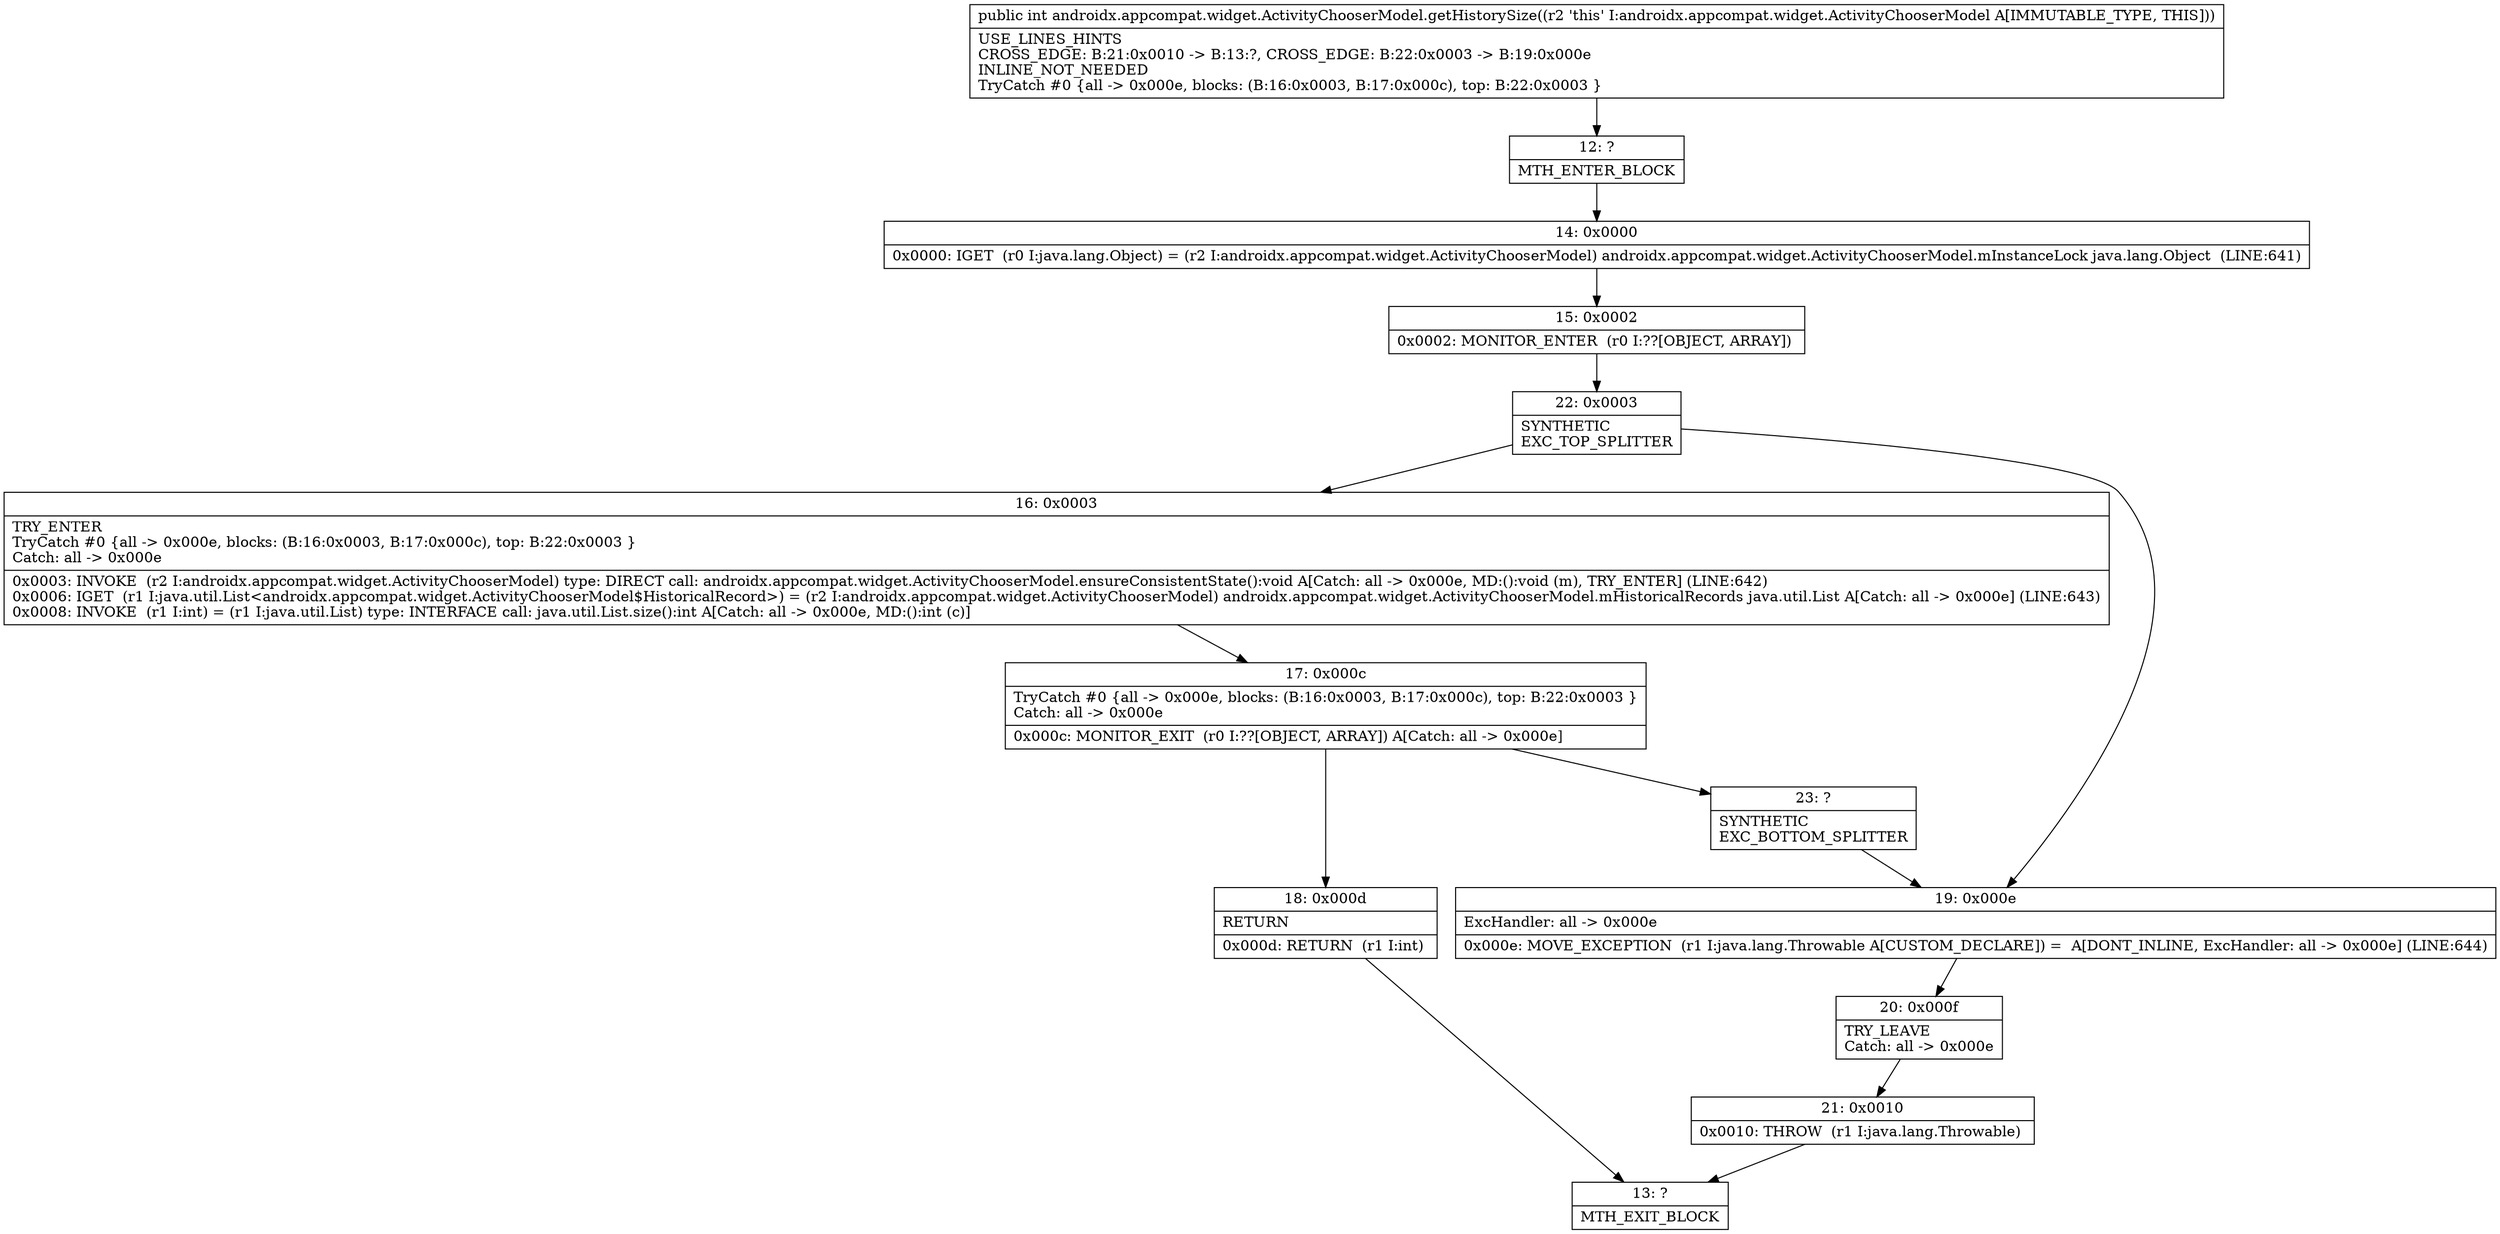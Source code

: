 digraph "CFG forandroidx.appcompat.widget.ActivityChooserModel.getHistorySize()I" {
Node_12 [shape=record,label="{12\:\ ?|MTH_ENTER_BLOCK\l}"];
Node_14 [shape=record,label="{14\:\ 0x0000|0x0000: IGET  (r0 I:java.lang.Object) = (r2 I:androidx.appcompat.widget.ActivityChooserModel) androidx.appcompat.widget.ActivityChooserModel.mInstanceLock java.lang.Object  (LINE:641)\l}"];
Node_15 [shape=record,label="{15\:\ 0x0002|0x0002: MONITOR_ENTER  (r0 I:??[OBJECT, ARRAY]) \l}"];
Node_22 [shape=record,label="{22\:\ 0x0003|SYNTHETIC\lEXC_TOP_SPLITTER\l}"];
Node_16 [shape=record,label="{16\:\ 0x0003|TRY_ENTER\lTryCatch #0 \{all \-\> 0x000e, blocks: (B:16:0x0003, B:17:0x000c), top: B:22:0x0003 \}\lCatch: all \-\> 0x000e\l|0x0003: INVOKE  (r2 I:androidx.appcompat.widget.ActivityChooserModel) type: DIRECT call: androidx.appcompat.widget.ActivityChooserModel.ensureConsistentState():void A[Catch: all \-\> 0x000e, MD:():void (m), TRY_ENTER] (LINE:642)\l0x0006: IGET  (r1 I:java.util.List\<androidx.appcompat.widget.ActivityChooserModel$HistoricalRecord\>) = (r2 I:androidx.appcompat.widget.ActivityChooserModel) androidx.appcompat.widget.ActivityChooserModel.mHistoricalRecords java.util.List A[Catch: all \-\> 0x000e] (LINE:643)\l0x0008: INVOKE  (r1 I:int) = (r1 I:java.util.List) type: INTERFACE call: java.util.List.size():int A[Catch: all \-\> 0x000e, MD:():int (c)]\l}"];
Node_17 [shape=record,label="{17\:\ 0x000c|TryCatch #0 \{all \-\> 0x000e, blocks: (B:16:0x0003, B:17:0x000c), top: B:22:0x0003 \}\lCatch: all \-\> 0x000e\l|0x000c: MONITOR_EXIT  (r0 I:??[OBJECT, ARRAY]) A[Catch: all \-\> 0x000e]\l}"];
Node_18 [shape=record,label="{18\:\ 0x000d|RETURN\l|0x000d: RETURN  (r1 I:int) \l}"];
Node_13 [shape=record,label="{13\:\ ?|MTH_EXIT_BLOCK\l}"];
Node_23 [shape=record,label="{23\:\ ?|SYNTHETIC\lEXC_BOTTOM_SPLITTER\l}"];
Node_19 [shape=record,label="{19\:\ 0x000e|ExcHandler: all \-\> 0x000e\l|0x000e: MOVE_EXCEPTION  (r1 I:java.lang.Throwable A[CUSTOM_DECLARE]) =  A[DONT_INLINE, ExcHandler: all \-\> 0x000e] (LINE:644)\l}"];
Node_20 [shape=record,label="{20\:\ 0x000f|TRY_LEAVE\lCatch: all \-\> 0x000e\l}"];
Node_21 [shape=record,label="{21\:\ 0x0010|0x0010: THROW  (r1 I:java.lang.Throwable) \l}"];
MethodNode[shape=record,label="{public int androidx.appcompat.widget.ActivityChooserModel.getHistorySize((r2 'this' I:androidx.appcompat.widget.ActivityChooserModel A[IMMUTABLE_TYPE, THIS]))  | USE_LINES_HINTS\lCROSS_EDGE: B:21:0x0010 \-\> B:13:?, CROSS_EDGE: B:22:0x0003 \-\> B:19:0x000e\lINLINE_NOT_NEEDED\lTryCatch #0 \{all \-\> 0x000e, blocks: (B:16:0x0003, B:17:0x000c), top: B:22:0x0003 \}\l}"];
MethodNode -> Node_12;Node_12 -> Node_14;
Node_14 -> Node_15;
Node_15 -> Node_22;
Node_22 -> Node_16;
Node_22 -> Node_19;
Node_16 -> Node_17;
Node_17 -> Node_18;
Node_17 -> Node_23;
Node_18 -> Node_13;
Node_23 -> Node_19;
Node_19 -> Node_20;
Node_20 -> Node_21;
Node_21 -> Node_13;
}

